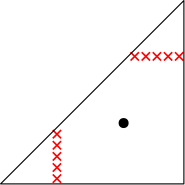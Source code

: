 <?xml version="1.0"?>
<!DOCTYPE ipe SYSTEM "ipe.dtd">
<ipe version="70005" creator="Ipe 7.1.4">
<info created="D:20151116114303" modified="D:20151117153810"/>
<ipestyle name="basic">
<symbol name="arrow/arc(spx)">
<path stroke="sym-stroke" fill="sym-stroke" pen="sym-pen">
0 0 m
-1 0.333 l
-1 -0.333 l
h
</path>
</symbol>
<symbol name="arrow/farc(spx)">
<path stroke="sym-stroke" fill="white" pen="sym-pen">
0 0 m
-1 0.333 l
-1 -0.333 l
h
</path>
</symbol>
<symbol name="mark/circle(sx)" transformations="translations">
<path fill="sym-stroke">
0.6 0 0 0.6 0 0 e
0.4 0 0 0.4 0 0 e
</path>
</symbol>
<symbol name="mark/disk(sx)" transformations="translations">
<path fill="sym-stroke">
0.6 0 0 0.6 0 0 e
</path>
</symbol>
<symbol name="mark/fdisk(sfx)" transformations="translations">
<group>
<path fill="sym-fill">
0.5 0 0 0.5 0 0 e
</path>
<path fill="sym-stroke" fillrule="eofill">
0.6 0 0 0.6 0 0 e
0.4 0 0 0.4 0 0 e
</path>
</group>
</symbol>
<symbol name="mark/box(sx)" transformations="translations">
<path fill="sym-stroke" fillrule="eofill">
-0.6 -0.6 m
0.6 -0.6 l
0.6 0.6 l
-0.6 0.6 l
h
-0.4 -0.4 m
0.4 -0.4 l
0.4 0.4 l
-0.4 0.4 l
h
</path>
</symbol>
<symbol name="mark/square(sx)" transformations="translations">
<path fill="sym-stroke">
-0.6 -0.6 m
0.6 -0.6 l
0.6 0.6 l
-0.6 0.6 l
h
</path>
</symbol>
<symbol name="mark/fsquare(sfx)" transformations="translations">
<group>
<path fill="sym-fill">
-0.5 -0.5 m
0.5 -0.5 l
0.5 0.5 l
-0.5 0.5 l
h
</path>
<path fill="sym-stroke" fillrule="eofill">
-0.6 -0.6 m
0.6 -0.6 l
0.6 0.6 l
-0.6 0.6 l
h
-0.4 -0.4 m
0.4 -0.4 l
0.4 0.4 l
-0.4 0.4 l
h
</path>
</group>
</symbol>
<symbol name="mark/cross(sx)" transformations="translations">
<group>
<path fill="sym-stroke">
-0.43 -0.57 m
0.57 0.43 l
0.43 0.57 l
-0.57 -0.43 l
h
</path>
<path fill="sym-stroke">
-0.43 0.57 m
0.57 -0.43 l
0.43 -0.57 l
-0.57 0.43 l
h
</path>
</group>
</symbol>
<symbol name="arrow/fnormal(spx)">
<path stroke="sym-stroke" fill="white" pen="sym-pen">
0 0 m
-1 0.333 l
-1 -0.333 l
h
</path>
</symbol>
<symbol name="arrow/pointed(spx)">
<path stroke="sym-stroke" fill="sym-stroke" pen="sym-pen">
0 0 m
-1 0.333 l
-0.8 0 l
-1 -0.333 l
h
</path>
</symbol>
<symbol name="arrow/fpointed(spx)">
<path stroke="sym-stroke" fill="white" pen="sym-pen">
0 0 m
-1 0.333 l
-0.8 0 l
-1 -0.333 l
h
</path>
</symbol>
<symbol name="arrow/linear(spx)">
<path stroke="sym-stroke" pen="sym-pen">
-1 0.333 m
0 0 l
-1 -0.333 l
</path>
</symbol>
<symbol name="arrow/fdouble(spx)">
<path stroke="sym-stroke" fill="white" pen="sym-pen">
0 0 m
-1 0.333 l
-1 -0.333 l
h
-1 0 m
-2 0.333 l
-2 -0.333 l
h
</path>
</symbol>
<symbol name="arrow/double(spx)">
<path stroke="sym-stroke" fill="sym-stroke" pen="sym-pen">
0 0 m
-1 0.333 l
-1 -0.333 l
h
-1 0 m
-2 0.333 l
-2 -0.333 l
h
</path>
</symbol>
<pen name="heavier" value="0.8"/>
<pen name="fat" value="1.2"/>
<pen name="ultrafat" value="2"/>
<symbolsize name="large" value="5"/>
<symbolsize name="small" value="2"/>
<symbolsize name="tiny" value="1.1"/>
<arrowsize name="large" value="10"/>
<arrowsize name="small" value="5"/>
<arrowsize name="tiny" value="3"/>
<color name="red" value="1 0 0"/>
<color name="green" value="0 1 0"/>
<color name="blue" value="0 0 1"/>
<color name="yellow" value="1 1 0"/>
<color name="orange" value="1 0.647 0"/>
<color name="gold" value="1 0.843 0"/>
<color name="purple" value="0.627 0.125 0.941"/>
<color name="gray" value="0.745"/>
<color name="brown" value="0.647 0.165 0.165"/>
<color name="navy" value="0 0 0.502"/>
<color name="pink" value="1 0.753 0.796"/>
<color name="seagreen" value="0.18 0.545 0.341"/>
<color name="turquoise" value="0.251 0.878 0.816"/>
<color name="violet" value="0.933 0.51 0.933"/>
<color name="darkblue" value="0 0 0.545"/>
<color name="darkcyan" value="0 0.545 0.545"/>
<color name="darkgray" value="0.663"/>
<color name="darkgreen" value="0 0.392 0"/>
<color name="darkmagenta" value="0.545 0 0.545"/>
<color name="darkorange" value="1 0.549 0"/>
<color name="darkred" value="0.545 0 0"/>
<color name="lightblue" value="0.678 0.847 0.902"/>
<color name="lightcyan" value="0.878 1 1"/>
<color name="lightgray" value="0.827"/>
<color name="lightgreen" value="0.565 0.933 0.565"/>
<color name="lightyellow" value="1 1 0.878"/>
<dashstyle name="dashed" value="[4] 0"/>
<dashstyle name="dotted" value="[1 3] 0"/>
<dashstyle name="dash dotted" value="[4 2 1 2] 0"/>
<dashstyle name="dash dot dotted" value="[4 2 1 2 1 2] 0"/>
<textsize name="large" value="\large"/>
<textsize name="small" value="\small"/>
<textsize name="tiny" value="\tiny"/>
<textsize name="Large" value="\Large"/>
<textsize name="LARGE" value="\LARGE"/>
<textsize name="huge" value="\huge"/>
<textsize name="Huge" value="\Huge"/>
<textsize name="footnote" value="\footnotesize"/>
<textstyle name="center" begin="\begin{center}" end="\end{center}"/>
<textstyle name="itemize" begin="\begin{itemize}" end="\end{itemize}"/>
<textstyle name="item" begin="\begin{itemize}\item{}" end="\end{itemize}"/>
<gridsize name="4 pts" value="4"/>
<gridsize name="8 pts (~3 mm)" value="8"/>
<gridsize name="16 pts (~6 mm)" value="16"/>
<gridsize name="32 pts (~12 mm)" value="32"/>
<gridsize name="10 pts (~3.5 mm)" value="10"/>
<gridsize name="20 pts (~7 mm)" value="20"/>
<gridsize name="14 pts (~5 mm)" value="14"/>
<gridsize name="28 pts (~10 mm)" value="28"/>
<gridsize name="56 pts (~20 mm)" value="56"/>
<anglesize name="90 deg" value="90"/>
<anglesize name="60 deg" value="60"/>
<anglesize name="45 deg" value="45"/>
<anglesize name="30 deg" value="30"/>
<anglesize name="22.5 deg" value="22.5"/>
<tiling name="falling" angle="-60" step="4" width="1"/>
<tiling name="rising" angle="30" step="4" width="1"/>
</ipestyle>
<page>
<layer name="alpha"/>
<layer name="beta"/>
<layer name="delta"/>
<layer name="epsilon"/>
<layer name="zeta"/>
<layer name="eta"/>
<layer name="theta"/>
<layer name="iota"/>
<layer name="hidden"/>
<view layers="alpha iota" active="alpha"/>
<view layers="alpha beta" active="beta"/>
<view layers="alpha delta" active="delta"/>
<view layers="alpha epsilon" active="epsilon"/>
<view layers="alpha zeta" active="zeta"/>
<view layers="alpha" active="alpha"/>
<view layers="alpha eta" active="eta"/>
<view layers="alpha theta" active="theta"/>
<use layer="hidden" name="mark/circle(sx)" pos="196 628" size="small" stroke="black"/>
<use name="mark/circle(sx)" pos="196 628" size="small" stroke="black"/>
<use name="mark/circle(sx)" pos="204 636" size="small" stroke="black"/>
<use name="mark/circle(sx)" pos="208 640" size="small" stroke="black"/>
<use name="mark/circle(sx)" pos="212 644" size="small" stroke="black"/>
<use name="mark/circle(sx)" pos="216 648" size="small" stroke="black"/>
<use name="mark/circle(sx)" pos="220 652" size="small" stroke="black"/>
<use name="mark/circle(sx)" pos="224 656" size="small" stroke="black"/>
<use name="mark/circle(sx)" pos="228 660" size="small" stroke="black"/>
<use name="mark/circle(sx)" pos="232 664" size="small" stroke="black"/>
<use name="mark/circle(sx)" pos="236 668" size="small" stroke="black"/>
<use name="mark/circle(sx)" pos="236 668" size="small" stroke="black"/>
<use name="mark/circle(sx)" pos="240 672" size="small" stroke="black"/>
<use name="mark/circle(sx)" pos="224 636" size="small" stroke="black"/>
<use name="mark/circle(sx)" pos="220 636" size="small" stroke="black"/>
<use name="mark/circle(sx)" pos="216 636" size="small" stroke="black"/>
<use name="mark/circle(sx)" pos="212 636" size="small" stroke="black"/>
<use name="mark/circle(sx)" pos="212 636" size="small" stroke="black"/>
<use name="mark/circle(sx)" pos="208 636" size="small" stroke="black"/>
<use name="mark/circle(sx)" pos="208 636" size="small" stroke="black"/>
<use name="mark/circle(sx)" pos="224 628" size="small" stroke="black"/>
<use name="mark/circle(sx)" pos="224 628" size="small" stroke="black"/>
<use name="mark/circle(sx)" pos="224 632" size="small" stroke="black"/>
<use name="mark/circle(sx)" pos="224 640" size="small" stroke="black"/>
<use name="mark/circle(sx)" pos="224 644" size="small" stroke="black"/>
<use name="mark/circle(sx)" pos="224 648" size="small" stroke="black"/>
<use name="mark/circle(sx)" pos="224 648" size="small" stroke="black"/>
<use name="mark/circle(sx)" pos="224 652" size="small" stroke="black"/>
<use name="mark/circle(sx)" pos="224 652" size="small" stroke="black"/>
<use name="mark/circle(sx)" pos="240 660" size="small" stroke="black"/>
<use name="mark/circle(sx)" pos="240 660" size="small" stroke="black"/>
<use name="mark/circle(sx)" pos="240 636" size="small" stroke="black"/>
<use name="mark/circle(sx)" pos="228 636" size="small" stroke="black"/>
<use name="mark/circle(sx)" pos="232 636" size="small" stroke="black"/>
<use name="mark/circle(sx)" pos="236 636" size="small" stroke="black"/>
<use matrix="1 0 0 1 0 -4" name="mark/circle(sx)" pos="224 624" size="small" stroke="black"/>
<use name="mark/circle(sx)" pos="188 620" size="small" stroke="black"/>
<use name="mark/circle(sx)" pos="192 624" size="small" stroke="black"/>
<use name="mark/circle(sx)" pos="224 624" size="small" stroke="black"/>
<use layer="alpha" name="mark/disk(sx)" pos="224 636" size="normal" stroke="black"/>
<use layer="beta" name="mark/cross(sx)" pos="224 656" size="normal" stroke="red"/>
<use name="mark/cross(sx)" pos="224 652" size="normal" stroke="red"/>
<use name="mark/cross(sx)" pos="224 648" size="normal" stroke="red"/>
<use name="mark/cross(sx)" pos="224 644" size="normal" stroke="red"/>
<use name="mark/cross(sx)" pos="224 640" size="normal" stroke="red"/>
<use name="mark/cross(sx)" pos="224 632" size="normal" stroke="red"/>
<use name="mark/cross(sx)" pos="224 628" size="normal" stroke="red"/>
<use name="mark/cross(sx)" pos="224 624" size="normal" stroke="red"/>
<use name="mark/cross(sx)" pos="224 620" size="normal" stroke="red"/>
<use layer="delta" name="mark/cross(sx)" pos="196 620" size="normal" stroke="red"/>
<use name="mark/cross(sx)" pos="196 620" size="normal" stroke="red"/>
<use name="mark/cross(sx)" pos="196 624" size="normal" stroke="red"/>
<use name="mark/cross(sx)" pos="196 624" size="normal" stroke="red"/>
<use name="mark/cross(sx)" pos="196 628" size="normal" stroke="red"/>
<use name="mark/cross(sx)" pos="192 624" size="normal" stroke="red"/>
<use name="mark/cross(sx)" pos="192 620" size="normal" stroke="red"/>
<use name="mark/cross(sx)" pos="188 620" size="normal" stroke="red"/>
<use name="mark/cross(sx)" pos="240 664" size="normal" stroke="red"/>
<use name="mark/cross(sx)" pos="236 664" size="normal" stroke="red"/>
<use name="mark/cross(sx)" pos="236 664" size="normal" stroke="red"/>
<use name="mark/cross(sx)" pos="232 664" size="normal" stroke="red"/>
<use name="mark/cross(sx)" pos="236 668" size="normal" stroke="red"/>
<use name="mark/cross(sx)" pos="240 668" size="normal" stroke="red"/>
<use name="mark/cross(sx)" pos="240 672" size="normal" stroke="red"/>
<use layer="beta" name="mark/cross(sx)" pos="204 636" size="normal" stroke="red"/>
<use name="mark/cross(sx)" pos="208 636" size="normal" stroke="red"/>
<use name="mark/cross(sx)" pos="212 636" size="normal" stroke="red"/>
<use name="mark/cross(sx)" pos="216 636" size="normal" stroke="red"/>
<use name="mark/cross(sx)" pos="220 636" size="normal" stroke="red"/>
<use name="mark/cross(sx)" pos="228 636" size="normal" stroke="red"/>
<use name="mark/cross(sx)" pos="232 636" size="normal" stroke="red"/>
<use name="mark/cross(sx)" pos="236 636" size="normal" stroke="red"/>
<use name="mark/cross(sx)" pos="240 636" size="normal" stroke="red"/>
<use layer="epsilon" name="mark/cross(sx)" pos="208 640" size="normal" stroke="red"/>
<use name="mark/cross(sx)" pos="212 640" size="normal" stroke="red"/>
<use name="mark/cross(sx)" pos="216 640" size="normal" stroke="red"/>
<use name="mark/cross(sx)" pos="220 640" size="normal" stroke="red"/>
<use name="mark/cross(sx)" pos="220 644" size="normal" stroke="red"/>
<use name="mark/cross(sx)" pos="220 648" size="normal" stroke="red"/>
<use name="mark/cross(sx)" pos="220 652" size="normal" stroke="red"/>
<use name="mark/cross(sx)" pos="216 648" size="normal" stroke="red"/>
<use name="mark/cross(sx)" pos="212 644" size="normal" stroke="red"/>
<use name="mark/cross(sx)" pos="216 644" size="normal" stroke="red"/>
<use name="mark/cross(sx)" pos="216 644" size="normal" stroke="red"/>
<use name="mark/cross(sx)" pos="228 632" size="normal" stroke="red"/>
<use name="mark/cross(sx)" pos="232 632" size="normal" stroke="red"/>
<use name="mark/cross(sx)" pos="232 632" size="normal" stroke="red"/>
<use name="mark/cross(sx)" pos="236 632" size="normal" stroke="red"/>
<use name="mark/cross(sx)" pos="240 632" size="normal" stroke="red"/>
<use name="mark/cross(sx)" pos="240 628" size="normal" stroke="red"/>
<use name="mark/cross(sx)" pos="240 624" size="normal" stroke="red"/>
<use name="mark/cross(sx)" pos="240 620" size="normal" stroke="red"/>
<use name="mark/cross(sx)" pos="236 620" size="normal" stroke="red"/>
<use name="mark/cross(sx)" pos="232 620" size="normal" stroke="red"/>
<use name="mark/cross(sx)" pos="228 620" size="normal" stroke="red"/>
<use name="mark/cross(sx)" pos="228 620" size="normal" stroke="red"/>
<use name="mark/cross(sx)" pos="228 624" size="normal" stroke="red"/>
<use name="mark/cross(sx)" pos="228 628" size="normal" stroke="red"/>
<use name="mark/cross(sx)" pos="232 628" size="normal" stroke="red"/>
<use name="mark/cross(sx)" pos="232 628" size="normal" stroke="red"/>
<use name="mark/cross(sx)" pos="236 628" size="normal" stroke="red"/>
<use name="mark/cross(sx)" pos="236 624" size="normal" stroke="red"/>
<use name="mark/cross(sx)" pos="232 624" size="normal" stroke="red"/>
<use layer="zeta" name="mark/cross(sx)" pos="208 632" size="normal" stroke="red"/>
<use name="mark/cross(sx)" pos="208 632" size="normal" stroke="red"/>
<use name="mark/cross(sx)" pos="212 632" size="normal" stroke="red"/>
<use name="mark/cross(sx)" pos="216 632" size="normal" stroke="red"/>
<use name="mark/cross(sx)" pos="220 632" size="normal" stroke="red"/>
<use name="mark/cross(sx)" pos="220 628" size="normal" stroke="red"/>
<use name="mark/cross(sx)" pos="220 628" size="normal" stroke="red"/>
<use name="mark/cross(sx)" pos="220 624" size="normal" stroke="red"/>
<use name="mark/cross(sx)" pos="220 620" size="normal" stroke="red"/>
<use name="mark/cross(sx)" pos="216 620" size="normal" stroke="red"/>
<use name="mark/cross(sx)" pos="212 620" size="normal" stroke="red"/>
<use name="mark/cross(sx)" pos="212 620" size="normal" stroke="red"/>
<use name="mark/cross(sx)" pos="208 620" size="normal" stroke="red"/>
<use name="mark/cross(sx)" pos="208 620" size="normal" stroke="red"/>
<use name="mark/cross(sx)" pos="208 624" size="normal" stroke="red"/>
<use name="mark/cross(sx)" pos="208 628" size="normal" stroke="red"/>
<use name="mark/cross(sx)" pos="212 628" size="normal" stroke="red"/>
<use name="mark/cross(sx)" pos="212 628" size="normal" stroke="red"/>
<use name="mark/cross(sx)" pos="216 628" size="normal" stroke="red"/>
<use name="mark/cross(sx)" pos="216 624" size="normal" stroke="red"/>
<use name="mark/cross(sx)" pos="216 624" size="normal" stroke="red"/>
<use name="mark/cross(sx)" pos="212 624" size="normal" stroke="red"/>
<use name="mark/cross(sx)" pos="228 640" size="normal" stroke="red"/>
<use name="mark/cross(sx)" pos="232 640" size="normal" stroke="red"/>
<use name="mark/cross(sx)" pos="232 640" size="normal" stroke="red"/>
<use name="mark/cross(sx)" pos="236 640" size="normal" stroke="red"/>
<use name="mark/cross(sx)" pos="236 640" size="normal" stroke="red"/>
<use name="mark/cross(sx)" pos="240 640" size="normal" stroke="red"/>
<use name="mark/cross(sx)" pos="240 644" size="normal" stroke="red"/>
<use name="mark/cross(sx)" pos="240 644" size="normal" stroke="red"/>
<use name="mark/cross(sx)" pos="236 644" size="normal" stroke="red"/>
<use name="mark/cross(sx)" pos="232 644" size="normal" stroke="red"/>
<use name="mark/cross(sx)" pos="232 644" size="normal" stroke="red"/>
<use name="mark/cross(sx)" pos="228 644" size="normal" stroke="red"/>
<use name="mark/cross(sx)" pos="228 648" size="normal" stroke="red"/>
<use name="mark/cross(sx)" pos="232 648" size="normal" stroke="red"/>
<use name="mark/cross(sx)" pos="232 648" size="normal" stroke="red"/>
<use name="mark/cross(sx)" pos="236 648" size="normal" stroke="red"/>
<use name="mark/cross(sx)" pos="240 648" size="normal" stroke="red"/>
<use name="mark/cross(sx)" pos="240 652" size="normal" stroke="red"/>
<use name="mark/cross(sx)" pos="236 652" size="normal" stroke="red"/>
<use name="mark/cross(sx)" pos="232 652" size="normal" stroke="red"/>
<use name="mark/cross(sx)" pos="228 652" size="normal" stroke="red"/>
<use name="mark/cross(sx)" pos="228 652" size="normal" stroke="red"/>
<use layer="hidden" matrix="1 0 0 1 -8 0" name="mark/circle(sx)" pos="208 632" size="small" stroke="black"/>
<use matrix="1 0 0 1 -8 0" name="mark/circle(sx)" pos="208 628" size="small" stroke="black"/>
<use matrix="1 0 0 1 -8 0" name="mark/circle(sx)" pos="208 628" size="small" stroke="black"/>
<use matrix="1 0 0 1 -4 -4" name="mark/circle(sx)" pos="204 624" size="small" stroke="black"/>
<use matrix="1 0 0 1 -4 -4" name="mark/circle(sx)" pos="204 624" size="small" stroke="black"/>
<use matrix="1 0 0 1 -8 0" name="mark/circle(sx)" pos="208 624" size="small" stroke="black"/>
<use matrix="1 0 0 1 0 8" name="mark/circle(sx)" pos="232 652" size="small" stroke="black"/>
<use matrix="1 0 0 1 0 8" name="mark/circle(sx)" pos="232 652" size="small" stroke="black"/>
<use matrix="1 0 0 1 0 8" name="mark/circle(sx)" pos="236 652" size="small" stroke="black"/>
<use matrix="1 0 0 1 0 8" name="mark/circle(sx)" pos="236 652" size="small" stroke="black"/>
<use layer="iota" name="mark/cross(sx)" pos="200 632" size="normal" stroke="red"/>
<use name="mark/cross(sx)" pos="200 628" size="normal" stroke="red"/>
<use name="mark/cross(sx)" pos="200 624" size="normal" stroke="red"/>
<use name="mark/cross(sx)" pos="200 620" size="normal" stroke="red"/>
<use name="mark/cross(sx)" pos="228 660" size="normal" stroke="red"/>
<use name="mark/cross(sx)" pos="232 660" size="normal" stroke="red"/>
<use name="mark/cross(sx)" pos="236 660" size="normal" stroke="red"/>
<use name="mark/cross(sx)" pos="240 660" size="normal" stroke="red"/>
<use layer="zeta" name="mark/cross(sx)" pos="228 656" size="normal" stroke="red"/>
<use name="mark/cross(sx)" pos="232 656" size="normal" stroke="red"/>
<use name="mark/cross(sx)" pos="236 656" size="normal" stroke="red"/>
<use name="mark/cross(sx)" pos="240 656" size="normal" stroke="red"/>
<use name="mark/cross(sx)" pos="240 656" size="normal" stroke="red"/>
<use name="mark/cross(sx)" pos="204 632" size="normal" stroke="red"/>
<use name="mark/cross(sx)" pos="204 628" size="normal" stroke="red"/>
<use name="mark/cross(sx)" pos="204 624" size="normal" stroke="red"/>
<use name="mark/cross(sx)" pos="204 620" size="normal" stroke="red"/>
<use layer="hidden" matrix="1 0 0 1 4 -8" name="mark/circle(sx)" pos="192 624" size="small" stroke="black"/>
<use matrix="1 0 0 1 4 -8" name="mark/circle(sx)" pos="208 624" size="small" stroke="black"/>
<use matrix="1 0 0 1 4 -8" name="mark/circle(sx)" pos="208 624" size="small" stroke="black"/>
<use matrix="1 0 0 1 4 -8" name="mark/circle(sx)" pos="224 624" size="small" stroke="black"/>
<use matrix="1 0 0 1 4 -8" name="mark/circle(sx)" pos="240 624" size="small" stroke="black"/>
<use matrix="1 0 0 1 4 -8" name="mark/circle(sx)" pos="196 624" size="small" stroke="black"/>
<use matrix="1 0 0 1 4 -8" name="mark/circle(sx)" pos="204 624" size="small" stroke="black"/>
<use matrix="1 0 0 1 4 -8" name="mark/circle(sx)" pos="204 624" size="small" stroke="black"/>
<use matrix="1 0 0 1 4 -8" name="mark/circle(sx)" pos="212 624" size="small" stroke="black"/>
<use matrix="1 0 0 1 4 -8" name="mark/circle(sx)" pos="216 624" size="small" stroke="black"/>
<use matrix="1 0 0 1 4 -8" name="mark/circle(sx)" pos="220 624" size="small" stroke="black"/>
<use matrix="1 0 0 1 4 -8" name="mark/circle(sx)" pos="220 624" size="small" stroke="black"/>
<use matrix="1 0 0 1 4 -8" name="mark/circle(sx)" pos="228 624" size="small" stroke="black"/>
<use matrix="1 0 0 1 4 -8" name="mark/circle(sx)" pos="232 624" size="small" stroke="black"/>
<use matrix="1 0 0 1 4 -8" name="mark/circle(sx)" pos="236 624" size="small" stroke="black"/>
<use matrix="1 0 0 1 4 -8" name="mark/circle(sx)" pos="236 624" size="small" stroke="black"/>
<use matrix="1 0 0 1 4 -4" name="mark/circle(sx)" pos="188 620" size="small" stroke="black"/>
<use matrix="1 0 0 1 0 -8" name="mark/circle(sx)" pos="204 624" size="small" stroke="black"/>
<use matrix="1 0 0 1 0 -8" name="mark/circle(sx)" pos="204 624" size="small" stroke="black"/>
<use matrix="1 0 0 1 -4 -8" name="mark/circle(sx)" pos="192 624" size="small" stroke="black"/>
<use matrix="1 0 0 1 -8 -8" name="mark/circle(sx)" pos="192 624" size="small" stroke="black"/>
<use matrix="1 0 0 1 4 4" name="mark/circle(sx)" pos="240 672" size="small" stroke="black"/>
<use matrix="1 0 0 1 4 4" name="mark/circle(sx)" pos="240 652" size="small" stroke="black"/>
<use matrix="1 0 0 1 4 4" name="mark/circle(sx)" pos="240 652" size="small" stroke="black"/>
<use matrix="1 0 0 1 4 4" name="mark/circle(sx)" pos="240 668" size="small" stroke="black"/>
<use matrix="1 0 0 1 4 4" name="mark/circle(sx)" pos="240 664" size="small" stroke="black"/>
<use matrix="1 0 0 1 4 4" name="mark/circle(sx)" pos="240 664" size="small" stroke="black"/>
<use matrix="1 0 0 1 4 4" name="mark/circle(sx)" pos="240 660" size="small" stroke="black"/>
<use matrix="1 0 0 1 4 4" name="mark/circle(sx)" pos="240 660" size="small" stroke="black"/>
<use matrix="1 0 0 1 4 4" name="mark/circle(sx)" pos="240 656" size="small" stroke="black"/>
<use matrix="1 0 0 1 4 4" name="mark/circle(sx)" pos="240 648" size="small" stroke="black"/>
<use matrix="1 0 0 1 4 4" name="mark/circle(sx)" pos="240 644" size="small" stroke="black"/>
<use matrix="1 0 0 1 4 4" name="mark/circle(sx)" pos="240 640" size="small" stroke="black"/>
<use matrix="1 0 0 1 4 4" name="mark/circle(sx)" pos="240 636" size="small" stroke="black"/>
<use matrix="1 0 0 1 4 4" name="mark/circle(sx)" pos="240 632" size="small" stroke="black"/>
<use matrix="1 0 0 1 4 4" name="mark/circle(sx)" pos="240 632" size="small" stroke="black"/>
<use matrix="1 0 0 1 4 4" name="mark/circle(sx)" pos="240 628" size="small" stroke="black"/>
<use matrix="1 0 0 1 4 0" name="mark/circle(sx)" pos="240 624" size="small" stroke="black"/>
<use matrix="1 0 0 1 4 4" name="mark/circle(sx)" pos="240 624" size="small" stroke="black"/>
<use matrix="1 0 0 1 8 -4" name="mark/circle(sx)" pos="236 624" size="small" stroke="black"/>
<use matrix="1 0 0 1 8 -4" name="mark/circle(sx)" pos="236 624" size="small" stroke="black"/>
<use layer="delta" name="mark/cross(sx)" pos="184 616" size="normal" stroke="red"/>
<use name="mark/cross(sx)" pos="188 616" size="normal" stroke="red"/>
<use name="mark/cross(sx)" pos="192 616" size="normal" stroke="red"/>
<use name="mark/cross(sx)" pos="196 616" size="normal" stroke="red"/>
<use name="mark/cross(sx)" pos="244 664" size="normal" stroke="red"/>
<use name="mark/cross(sx)" pos="244 668" size="normal" stroke="red"/>
<use name="mark/cross(sx)" pos="244 672" size="normal" stroke="red"/>
<use name="mark/cross(sx)" pos="244 676" size="normal" stroke="red"/>
<use layer="epsilon" name="mark/cross(sx)" pos="244 632" size="normal" stroke="red"/>
<use name="mark/cross(sx)" pos="244 628" size="normal" stroke="red"/>
<use name="mark/cross(sx)" pos="244 624" size="normal" stroke="red"/>
<use name="mark/cross(sx)" pos="244 620" size="normal" stroke="red"/>
<use name="mark/cross(sx)" pos="244 616" size="normal" stroke="red"/>
<use name="mark/cross(sx)" pos="240 616" size="normal" stroke="red"/>
<use name="mark/cross(sx)" pos="236 616" size="normal" stroke="red"/>
<use name="mark/cross(sx)" pos="232 616" size="normal" stroke="red"/>
<use name="mark/cross(sx)" pos="232 616" size="normal" stroke="red"/>
<use name="mark/cross(sx)" pos="228 616" size="normal" stroke="red"/>
<use layer="zeta" name="mark/cross(sx)" pos="244 656" size="normal" stroke="red"/>
<use name="mark/cross(sx)" pos="244 652" size="normal" stroke="red"/>
<use name="mark/cross(sx)" pos="244 652" size="normal" stroke="red"/>
<use name="mark/cross(sx)" pos="244 648" size="normal" stroke="red"/>
<use name="mark/cross(sx)" pos="244 644" size="normal" stroke="red"/>
<use name="mark/cross(sx)" pos="244 640" size="normal" stroke="red"/>
<use name="mark/cross(sx)" pos="204 616" size="normal" stroke="red"/>
<use name="mark/cross(sx)" pos="208 616" size="normal" stroke="red"/>
<use name="mark/cross(sx)" pos="212 616" size="normal" stroke="red"/>
<use name="mark/cross(sx)" pos="216 616" size="normal" stroke="red"/>
<use name="mark/cross(sx)" pos="220 616" size="normal" stroke="red"/>
<use layer="iota" name="mark/cross(sx)" pos="200 616" size="normal" stroke="red"/>
<use name="mark/cross(sx)" pos="244 660" size="normal" stroke="red"/>
<use layer="beta" name="mark/cross(sx)" pos="224 616" size="normal" stroke="red"/>
<use name="mark/cross(sx)" pos="244 636" size="normal" stroke="red"/>
<path layer="alpha" matrix="1.1 0 0 1.1 -22.7 -63.5" stroke="black" join="1">
184 616 m
244 676 l
244 616 l
h
</path>
</page>
</ipe>
